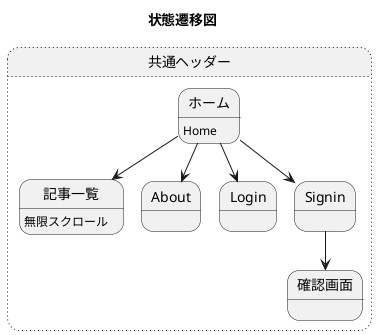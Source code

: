 @startuml 状態遷移図
title 状態遷移図

state 共通ヘッダー ##[dotted]{
    ホーム : Home
    ホーム --> 記事一覧
    記事一覧 : 無限スクロール
    ホーム --> About 
    ホーム --> Login  
    ホーム --> Signin 

    Signin --> 確認画面
}

@enduml